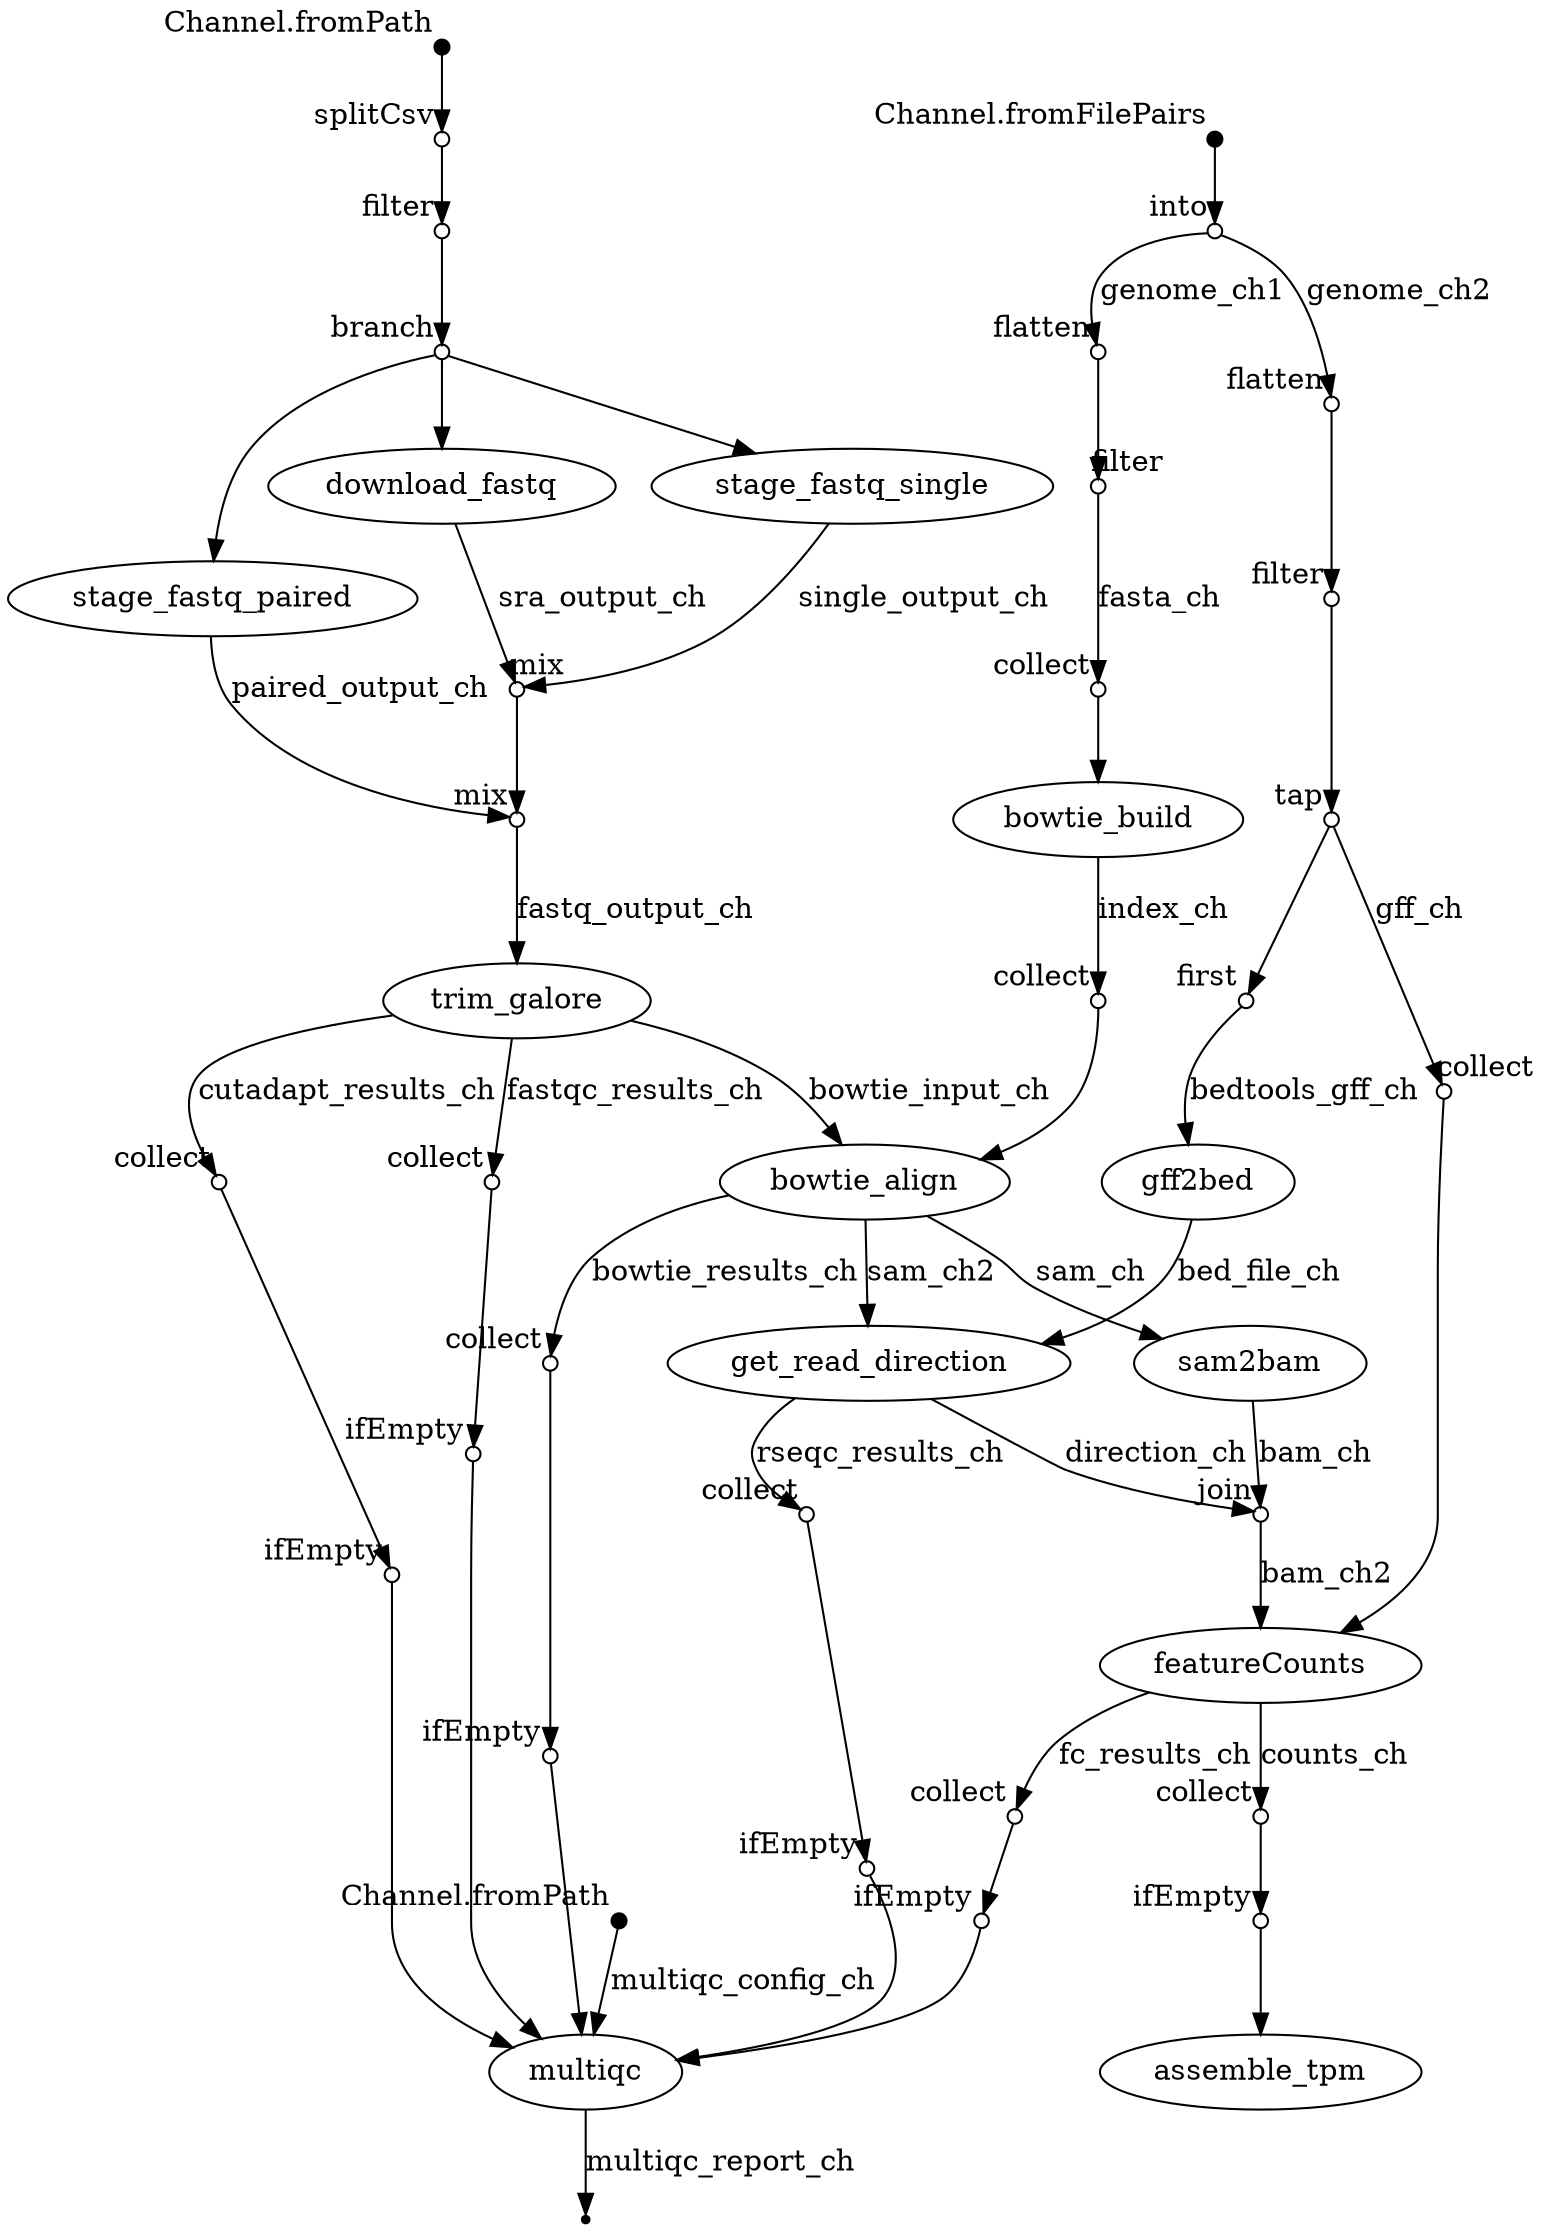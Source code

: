 digraph "dag" {
p0 [shape=point,label="",fixedsize=true,width=0.1,xlabel="Channel.fromFilePairs"];
p1 [shape=circle,label="",fixedsize=true,width=0.1,xlabel="into"];
p0 -> p1;

p1 [shape=circle,label="",fixedsize=true,width=0.1,xlabel="into"];
p4 [shape=circle,label="",fixedsize=true,width=0.1,xlabel="flatten"];
p1 -> p4 [label="genome_ch2"];

p1 [shape=circle,label="",fixedsize=true,width=0.1,xlabel="into"];
p2 [shape=circle,label="",fixedsize=true,width=0.1,xlabel="flatten"];
p1 -> p2 [label="genome_ch1"];

p2 [shape=circle,label="",fixedsize=true,width=0.1,xlabel="flatten"];
p3 [shape=circle,label="",fixedsize=true,width=0.1,xlabel="filter"];
p2 -> p3;

p3 [shape=circle,label="",fixedsize=true,width=0.1,xlabel="filter"];
p8 [shape=circle,label="",fixedsize=true,width=0.1,xlabel="collect"];
p3 -> p8 [label="fasta_ch"];

p4 [shape=circle,label="",fixedsize=true,width=0.1,xlabel="flatten"];
p5 [shape=circle,label="",fixedsize=true,width=0.1,xlabel="filter"];
p4 -> p5;

p5 [shape=circle,label="",fixedsize=true,width=0.1,xlabel="filter"];
p6 [shape=circle,label="",fixedsize=true,width=0.1,xlabel="tap"];
p5 -> p6;

p6 [shape=circle,label="",fixedsize=true,width=0.1,xlabel="tap"];
p26 [shape=circle,label="",fixedsize=true,width=0.1,xlabel="collect"];
p6 -> p26 [label="gff_ch"];

p6 [shape=circle,label="",fixedsize=true,width=0.1,xlabel="tap"];
p7 [shape=circle,label="",fixedsize=true,width=0.1,xlabel="first"];
p6 -> p7;

p7 [shape=circle,label="",fixedsize=true,width=0.1,xlabel="first"];
p10 [label="gff2bed"];
p7 -> p10 [label="bedtools_gff_ch"];

p8 [shape=circle,label="",fixedsize=true,width=0.1,xlabel="collect"];
p9 [label="bowtie_build"];
p8 -> p9;

p9 [label="bowtie_build"];
p21 [shape=circle,label="",fixedsize=true,width=0.1,xlabel="collect"];
p9 -> p21 [label="index_ch"];

p10 [label="gff2bed"];
p24 [label="get_read_direction"];
p10 -> p24 [label="bed_file_ch"];

p11 [shape=point,label="",fixedsize=true,width=0.1,xlabel="Channel.fromPath"];
p12 [shape=circle,label="",fixedsize=true,width=0.1,xlabel="splitCsv"];
p11 -> p12;

p12 [shape=circle,label="",fixedsize=true,width=0.1,xlabel="splitCsv"];
p13 [shape=circle,label="",fixedsize=true,width=0.1,xlabel="filter"];
p12 -> p13;

p13 [shape=circle,label="",fixedsize=true,width=0.1,xlabel="filter"];
p14 [shape=circle,label="",fixedsize=true,width=0.1,xlabel="branch"];
p13 -> p14;

p14 [shape=circle,label="",fixedsize=true,width=0.1,xlabel="branch"];
p15 [label="download_fastq"];
p14 -> p15;

p14 [shape=circle,label="",fixedsize=true,width=0.1,xlabel="branch"];
p16 [label="stage_fastq_single"];
p14 -> p16;

p14 [shape=circle,label="",fixedsize=true,width=0.1,xlabel="branch"];
p17 [label="stage_fastq_paired"];
p14 -> p17;

p15 [label="download_fastq"];
p18 [shape=circle,label="",fixedsize=true,width=0.1,xlabel="mix"];
p15 -> p18 [label="sra_output_ch"];

p16 [label="stage_fastq_single"];
p18 [shape=circle,label="",fixedsize=true,width=0.1,xlabel="mix"];
p16 -> p18 [label="single_output_ch"];

p17 [label="stage_fastq_paired"];
p19 [shape=circle,label="",fixedsize=true,width=0.1,xlabel="mix"];
p17 -> p19 [label="paired_output_ch"];

p18 [shape=circle,label="",fixedsize=true,width=0.1,xlabel="mix"];
p19 [shape=circle,label="",fixedsize=true,width=0.1,xlabel="mix"];
p18 -> p19;

p19 [shape=circle,label="",fixedsize=true,width=0.1,xlabel="mix"];
p20 [label="trim_galore"];
p19 -> p20 [label="fastq_output_ch"];

p20 [label="trim_galore"];
p22 [label="bowtie_align"];
p20 -> p22 [label="bowtie_input_ch"];

p20 [label="trim_galore"];
p31 [shape=circle,label="",fixedsize=true,width=0.1,xlabel="collect"];
p20 -> p31 [label="cutadapt_results_ch"];

p20 [label="trim_galore"];
p29 [shape=circle,label="",fixedsize=true,width=0.1,xlabel="collect"];
p20 -> p29 [label="fastqc_results_ch"];

p21 [shape=circle,label="",fixedsize=true,width=0.1,xlabel="collect"];
p22 [label="bowtie_align"];
p21 -> p22;

p22 [label="bowtie_align"];
p23 [label="sam2bam"];
p22 -> p23 [label="sam_ch"];

p22 [label="bowtie_align"];
p24 [label="get_read_direction"];
p22 -> p24 [label="sam_ch2"];

p22 [label="bowtie_align"];
p35 [shape=circle,label="",fixedsize=true,width=0.1,xlabel="collect"];
p22 -> p35 [label="bowtie_results_ch"];

p23 [label="sam2bam"];
p25 [shape=circle,label="",fixedsize=true,width=0.1,xlabel="join"];
p23 -> p25 [label="bam_ch"];

p24 [label="get_read_direction"];
p25 [shape=circle,label="",fixedsize=true,width=0.1,xlabel="join"];
p24 -> p25 [label="direction_ch"];

p24 [label="get_read_direction"];
p33 [shape=circle,label="",fixedsize=true,width=0.1,xlabel="collect"];
p24 -> p33 [label="rseqc_results_ch"];

p25 [shape=circle,label="",fixedsize=true,width=0.1,xlabel="join"];
p27 [label="featureCounts"];
p25 -> p27 [label="bam_ch2"];

p26 [shape=circle,label="",fixedsize=true,width=0.1,xlabel="collect"];
p27 [label="featureCounts"];
p26 -> p27;

p27 [label="featureCounts"];
p37 [shape=circle,label="",fixedsize=true,width=0.1,xlabel="collect"];
p27 -> p37 [label="fc_results_ch"];

p27 [label="featureCounts"];
p41 [shape=circle,label="",fixedsize=true,width=0.1,xlabel="collect"];
p27 -> p41 [label="counts_ch"];

p28 [shape=point,label="",fixedsize=true,width=0.1,xlabel="Channel.fromPath"];
p39 [label="multiqc"];
p28 -> p39 [label="multiqc_config_ch"];

p29 [shape=circle,label="",fixedsize=true,width=0.1,xlabel="collect"];
p30 [shape=circle,label="",fixedsize=true,width=0.1,xlabel="ifEmpty"];
p29 -> p30;

p30 [shape=circle,label="",fixedsize=true,width=0.1,xlabel="ifEmpty"];
p39 [label="multiqc"];
p30 -> p39;

p31 [shape=circle,label="",fixedsize=true,width=0.1,xlabel="collect"];
p32 [shape=circle,label="",fixedsize=true,width=0.1,xlabel="ifEmpty"];
p31 -> p32;

p32 [shape=circle,label="",fixedsize=true,width=0.1,xlabel="ifEmpty"];
p39 [label="multiqc"];
p32 -> p39;

p33 [shape=circle,label="",fixedsize=true,width=0.1,xlabel="collect"];
p34 [shape=circle,label="",fixedsize=true,width=0.1,xlabel="ifEmpty"];
p33 -> p34;

p34 [shape=circle,label="",fixedsize=true,width=0.1,xlabel="ifEmpty"];
p39 [label="multiqc"];
p34 -> p39;

p35 [shape=circle,label="",fixedsize=true,width=0.1,xlabel="collect"];
p36 [shape=circle,label="",fixedsize=true,width=0.1,xlabel="ifEmpty"];
p35 -> p36;

p36 [shape=circle,label="",fixedsize=true,width=0.1,xlabel="ifEmpty"];
p39 [label="multiqc"];
p36 -> p39;

p37 [shape=circle,label="",fixedsize=true,width=0.1,xlabel="collect"];
p38 [shape=circle,label="",fixedsize=true,width=0.1,xlabel="ifEmpty"];
p37 -> p38;

p38 [shape=circle,label="",fixedsize=true,width=0.1,xlabel="ifEmpty"];
p39 [label="multiqc"];
p38 -> p39;

p39 [label="multiqc"];
p40 [shape=point];
p39 -> p40 [label="multiqc_report_ch"];

p41 [shape=circle,label="",fixedsize=true,width=0.1,xlabel="collect"];
p42 [shape=circle,label="",fixedsize=true,width=0.1,xlabel="ifEmpty"];
p41 -> p42;

p42 [shape=circle,label="",fixedsize=true,width=0.1,xlabel="ifEmpty"];
p43 [label="assemble_tpm"];
p42 -> p43;

}
